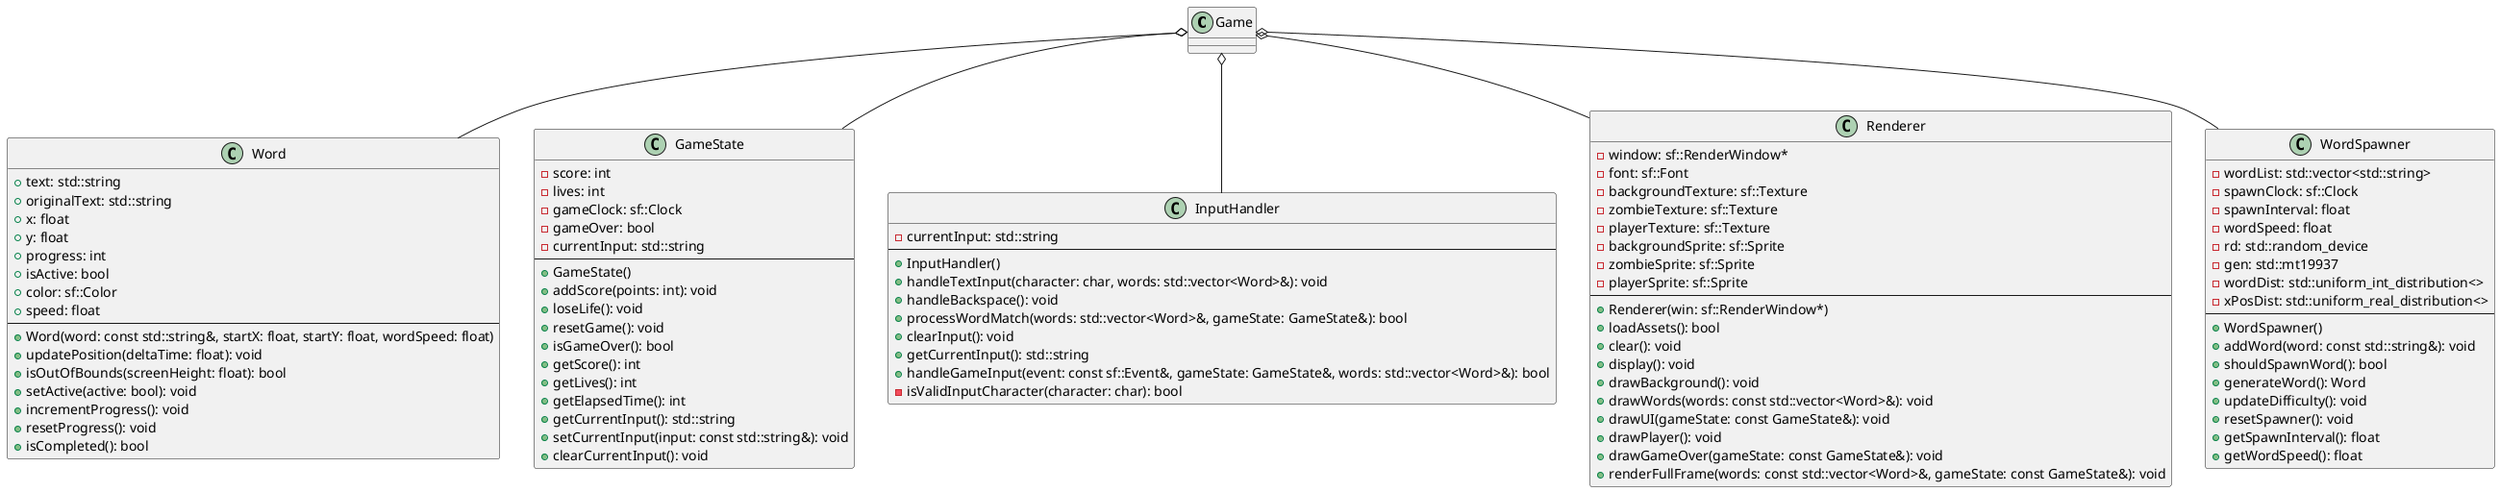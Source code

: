 
@startuml diagrama

class Game
class Word
class GameState
class InputHandler
class Renderer
class WordSpawner

Game o-- GameState 
Game o-- InputHandler
Game o-- Renderer                       
Game o-- WordSpawner
Game o-- Word



class GameState {
    - score: int
    - lives: int
    - gameClock: sf::Clock
    - gameOver: bool
    - currentInput: std::string
    --
    + GameState()
    + addScore(points: int): void
    + loseLife(): void
    + resetGame(): void
    + isGameOver(): bool
    + getScore(): int
    + getLives(): int
    + getElapsedTime(): int
    + getCurrentInput(): std::string
    + setCurrentInput(input: const std::string&): void
    + clearCurrentInput(): void
}

class InputHandler 
{
    - currentInput: std::string
    --
    + InputHandler()
    + handleTextInput(character: char, words: std::vector<Word>&): void
    + handleBackspace(): void
    + processWordMatch(words: std::vector<Word>&, gameState: GameState&): bool
    + clearInput(): void
    + getCurrentInput(): std::string
    + handleGameInput(event: const sf::Event&, gameState: GameState&, words: std::vector<Word>&): bool
    - isValidInputCharacter(character: char): bool
}


class Renderer {
    - window: sf::RenderWindow*
    - font: sf::Font
    - backgroundTexture: sf::Texture
    - zombieTexture: sf::Texture
    - playerTexture: sf::Texture
    - backgroundSprite: sf::Sprite
    - zombieSprite: sf::Sprite
    - playerSprite: sf::Sprite
    --
    + Renderer(win: sf::RenderWindow*)
    + loadAssets(): bool
    + clear(): void
    + display(): void
    + drawBackground(): void
    + drawWords(words: const std::vector<Word>&): void
    + drawUI(gameState: const GameState&): void
    + drawPlayer(): void
    + drawGameOver(gameState: const GameState&): void
    + renderFullFrame(words: const std::vector<Word>&, gameState: const GameState&): void
}


class Word {
    + text: std::string
    + originalText: std::string
    + x: float
    + y: float
    + progress: int
    + isActive: bool
    + color: sf::Color
    + speed: float
    --
    + Word(word: const std::string&, startX: float, startY: float, wordSpeed: float)
    + updatePosition(deltaTime: float): void
    + isOutOfBounds(screenHeight: float): bool
    + setActive(active: bool): void
    + incrementProgress(): void
    + resetProgress(): void
    + isCompleted(): bool
}


class WordSpawner {
    - wordList: std::vector<std::string>
    - spawnClock: sf::Clock
    - spawnInterval: float
    - wordSpeed: float
    - rd: std::random_device
    - gen: std::mt19937
    - wordDist: std::uniform_int_distribution<>
    - xPosDist: std::uniform_real_distribution<>
    --
    + WordSpawner()
    + addWord(word: const std::string&): void
    + shouldSpawnWord(): bool
    + generateWord(): Word
    + updateDifficulty(): void
    + resetSpawner(): void
    + getSpawnInterval(): float
    + getWordSpeed(): float
}


@enduml